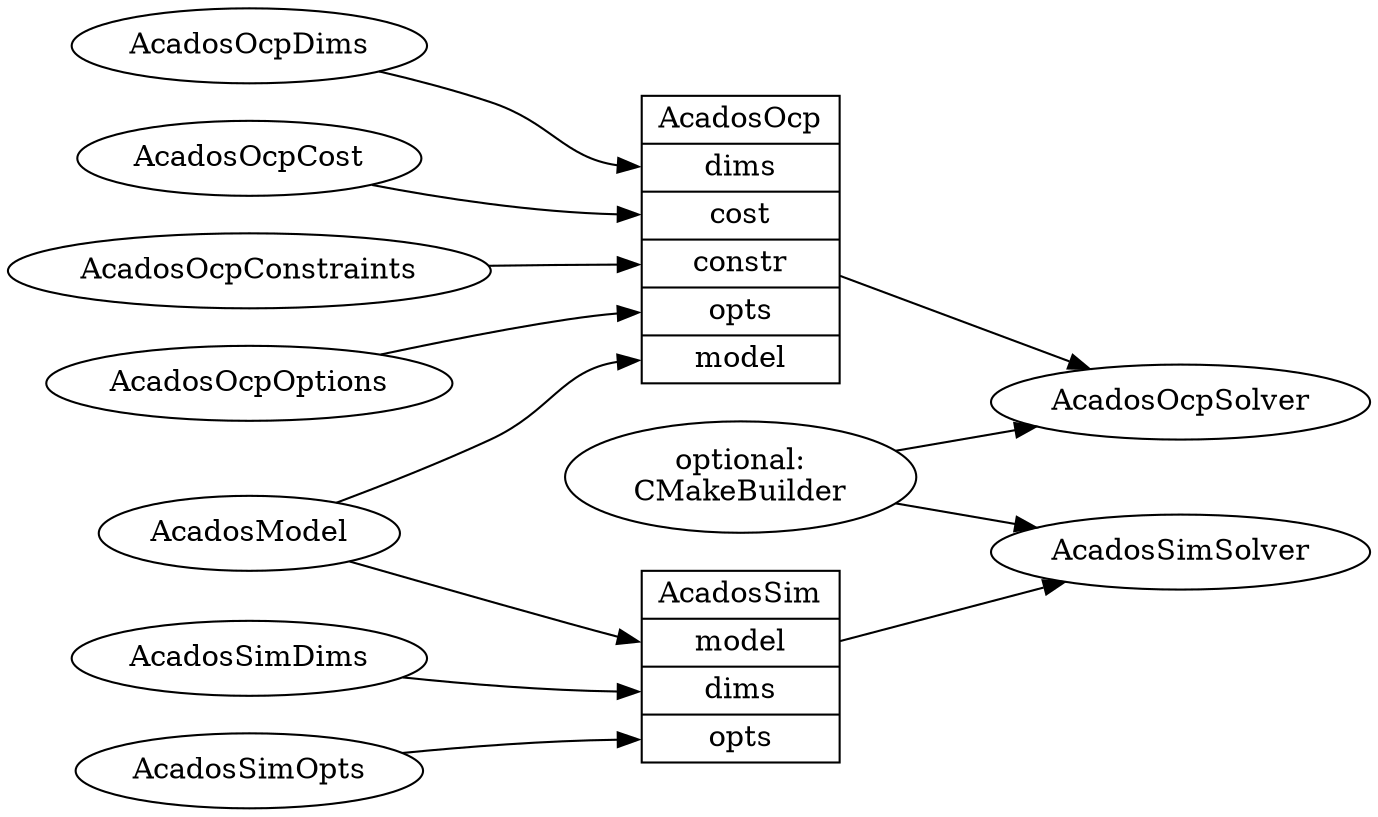 // This file is used to draw the dependency graph of acados classes in the Python API documentation

// the graph
digraph ocp {
    bgcolor="transparent"
    // some graph-specific definitions
    graph [
           rankdir = "LR"
           ];

    node [style=filled fillcolor=white];
    // define the CMakeBuilder
    cmakebuilder [label="optional:\nCMakeBuilder"
                  href="../python_interface/index.html#acados_template.builders.CMakeBuilder", target="_top"];

    // define solver nodes
    solver [label="AcadosOcpSolver"
             href="../python_interface/index.html#acados_template.acados_ocp_solver.AcadosOcpSolver", target="_top"];
    ocp [label="<class> AcadosOcp | <dims> dims | <cost> cost | <constr> constr | <opts> opts | <model> model"
         shape = "record"
         href="../python_interface/index.html#acados_template.acados_ocp.AcadosOcp", target="_top"];
    model [label="AcadosModel"
           href="../python_interface/index.html#acados_template.acados_model.AcadosModel", target="_top"];
    ocpdims [label="AcadosOcpDims"
             href="../python_interface/index.html#acados_template.acados_ocp.AcadosOcpDims", target="_top"];
    ocpcost [label="AcadosOcpCost"
             href="../python_interface/index.html#acados_template.acados_ocp.AcadosOcpCost", target="_top"];
    ocpconstr [label="AcadosOcpConstraints"
               href="../python_interface/index.html#acados_template.acados_ocp.AcadosOcpConstraints", target="_top"];
    ocpopts [label="AcadosOcpOptions"
             href="../python_interface/index.html#acados_template.acados_ocp.AcadosOcpOptions", target="_top"];

    // solver graph
    cmakebuilder -> solver;
    ocp -> solver;
    model -> ocp:model;
    ocpdims -> ocp:dims;
    ocpcost -> ocp:cost;
    ocpconstr -> ocp:constr;
    ocpopts -> ocp:opts;

    // define sim nodes
    sim [label="<class> AcadosSim | <model> model| <dims> dims | <opts> opts"
         shape = "record"
         href="../python_interface/index.html#acados_template.acados_sim.AcadosSim", target="_top"];
    simdims [label="AcadosSimDims"
             href="../python_interface/index.html#acados_template.acados_sim.AcadosSimDims", target="_top"];
    simopts [label="AcadosSimOpts"
             href="../python_interface/index.html#acados_template.acados_sim.AcadosSimOpts", target="_top"];
    simsolver [label="AcadosSimSolver"
             href="../python_interface/index.html#acados_template.acados_sim_solver.AcadosSimSolver", target="_top"];

    // sim graph
    model -> sim:model;
    simdims -> sim:dims;
    simopts -> sim:opts;
    sim -> simsolver;
    cmakebuilder -> simsolver;
}
